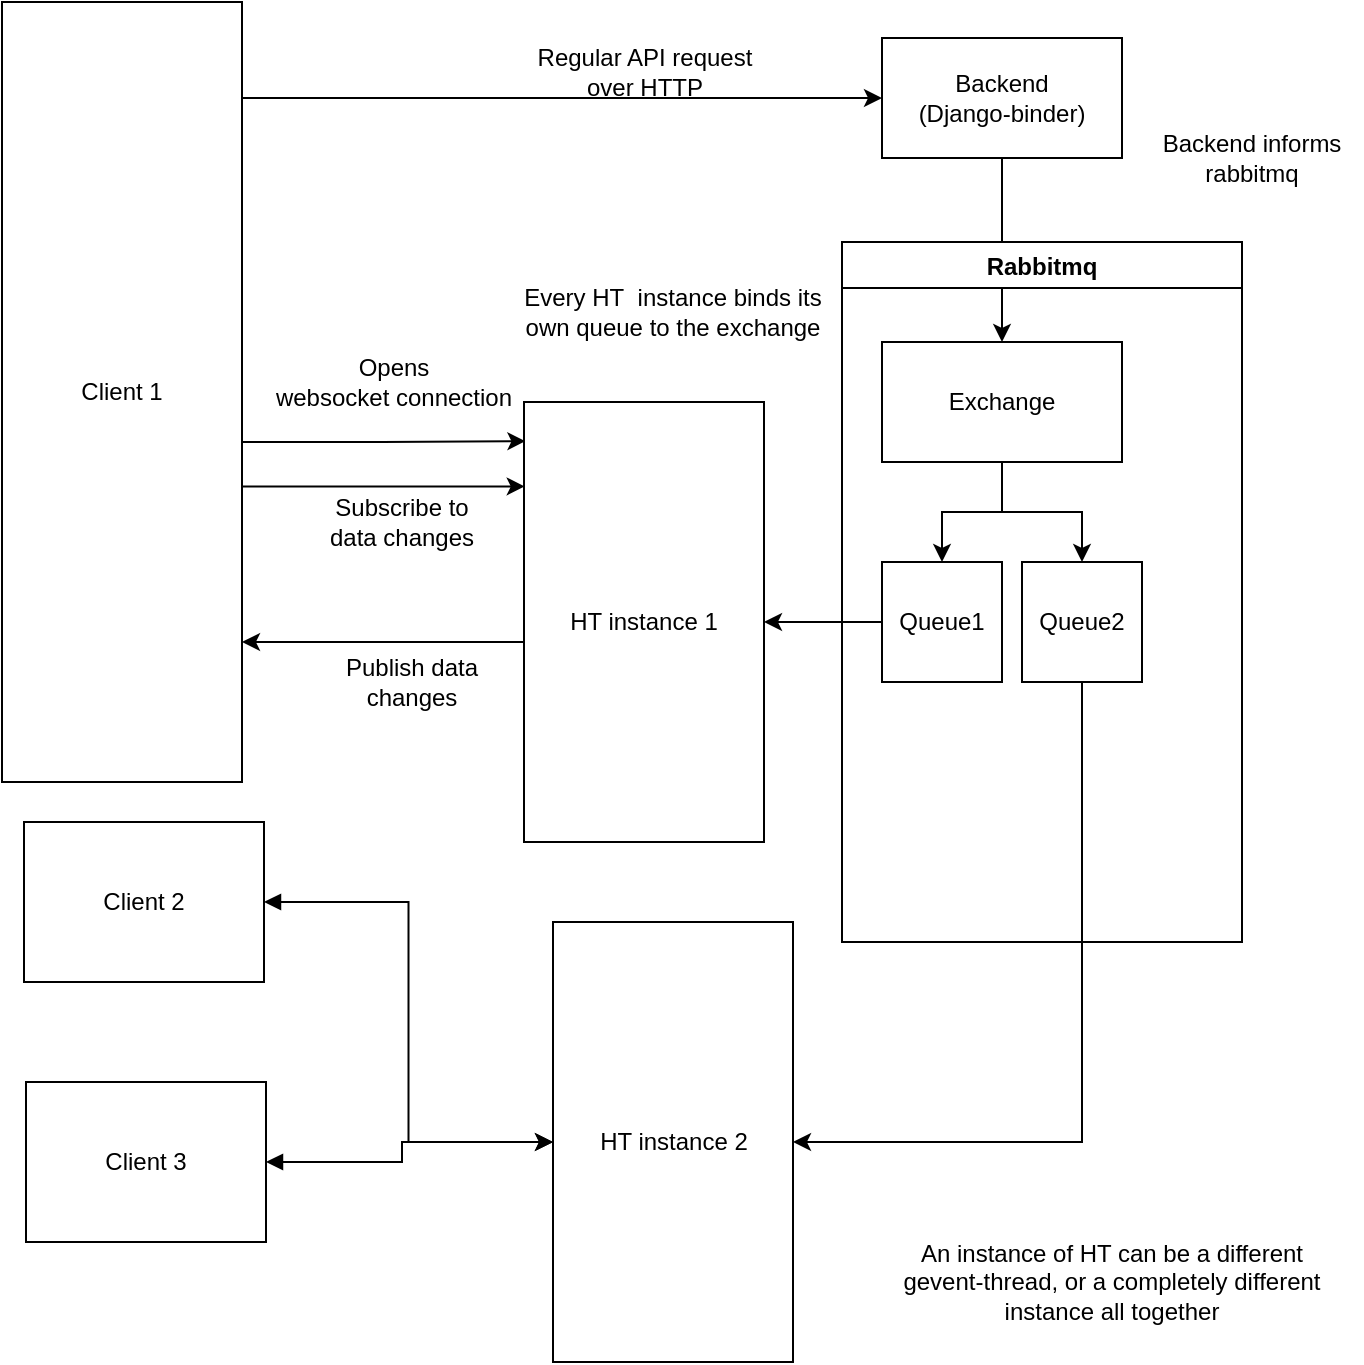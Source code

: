 <mxfile version="12.5.4" type="google"><diagram id="mKFUlaJ7AVJNeUCh79Tv" name="Page-1"><mxGraphModel dx="1831" dy="519" grid="1" gridSize="10" guides="1" tooltips="1" connect="1" arrows="1" fold="1" page="1" pageScale="1" pageWidth="850" pageHeight="1100" math="0" shadow="0"><root><mxCell id="0"/><mxCell id="1" parent="0"/><mxCell id="J69HUMSLbq7tqjtwULiz-3" style="edgeStyle=orthogonalEdgeStyle;rounded=0;orthogonalLoop=1;jettySize=auto;html=1;exitX=1;exitY=0.25;exitDx=0;exitDy=0;" edge="1" parent="1" source="J69HUMSLbq7tqjtwULiz-1" target="J69HUMSLbq7tqjtwULiz-2"><mxGeometry relative="1" as="geometry"><Array as="points"><mxPoint x="100" y="138"/></Array></mxGeometry></mxCell><mxCell id="J69HUMSLbq7tqjtwULiz-26" style="edgeStyle=orthogonalEdgeStyle;rounded=0;orthogonalLoop=1;jettySize=auto;html=1;exitX=1;exitY=0.5;exitDx=0;exitDy=0;entryX=0.006;entryY=0.089;entryDx=0;entryDy=0;entryPerimeter=0;" edge="1" parent="1" source="J69HUMSLbq7tqjtwULiz-1" target="J69HUMSLbq7tqjtwULiz-17"><mxGeometry relative="1" as="geometry"><Array as="points"><mxPoint x="170" y="310"/><mxPoint x="206" y="310"/></Array></mxGeometry></mxCell><mxCell id="J69HUMSLbq7tqjtwULiz-29" style="edgeStyle=orthogonalEdgeStyle;rounded=0;orthogonalLoop=1;jettySize=auto;html=1;exitX=1;exitY=0.75;exitDx=0;exitDy=0;entryX=0.003;entryY=0.192;entryDx=0;entryDy=0;entryPerimeter=0;" edge="1" parent="1" source="J69HUMSLbq7tqjtwULiz-1" target="J69HUMSLbq7tqjtwULiz-17"><mxGeometry relative="1" as="geometry"><Array as="points"><mxPoint x="100" y="332"/></Array></mxGeometry></mxCell><mxCell id="J69HUMSLbq7tqjtwULiz-1" value="Client 1" style="rounded=0;whiteSpace=wrap;html=1;" vertex="1" parent="1"><mxGeometry x="-20" y="90" width="120" height="390" as="geometry"/></mxCell><mxCell id="J69HUMSLbq7tqjtwULiz-8" style="edgeStyle=orthogonalEdgeStyle;rounded=0;orthogonalLoop=1;jettySize=auto;html=1;exitX=0.5;exitY=1;exitDx=0;exitDy=0;" edge="1" parent="1" source="J69HUMSLbq7tqjtwULiz-2" target="J69HUMSLbq7tqjtwULiz-6"><mxGeometry relative="1" as="geometry"><mxPoint x="520" y="240" as="targetPoint"/></mxGeometry></mxCell><mxCell id="J69HUMSLbq7tqjtwULiz-2" value="Backend&lt;br&gt;(Django-binder)" style="rounded=0;whiteSpace=wrap;html=1;" vertex="1" parent="1"><mxGeometry x="420" y="108" width="120" height="60" as="geometry"/></mxCell><mxCell id="J69HUMSLbq7tqjtwULiz-4" value="Regular API request&lt;br&gt;over HTTP" style="text;html=1;align=center;verticalAlign=middle;resizable=0;points=[];autosize=1;" vertex="1" parent="1"><mxGeometry x="241" y="110" width="120" height="30" as="geometry"/></mxCell><mxCell id="J69HUMSLbq7tqjtwULiz-9" value="Rabbitmq" style="swimlane;" vertex="1" parent="1"><mxGeometry x="400" y="210" width="200" height="350" as="geometry"/></mxCell><mxCell id="J69HUMSLbq7tqjtwULiz-15" style="edgeStyle=orthogonalEdgeStyle;rounded=0;orthogonalLoop=1;jettySize=auto;html=1;exitX=0.5;exitY=1;exitDx=0;exitDy=0;entryX=0.5;entryY=0;entryDx=0;entryDy=0;" edge="1" parent="J69HUMSLbq7tqjtwULiz-9" source="J69HUMSLbq7tqjtwULiz-6" target="J69HUMSLbq7tqjtwULiz-13"><mxGeometry relative="1" as="geometry"/></mxCell><mxCell id="J69HUMSLbq7tqjtwULiz-16" style="edgeStyle=orthogonalEdgeStyle;rounded=0;orthogonalLoop=1;jettySize=auto;html=1;exitX=0.5;exitY=1;exitDx=0;exitDy=0;entryX=0.5;entryY=0;entryDx=0;entryDy=0;" edge="1" parent="J69HUMSLbq7tqjtwULiz-9" source="J69HUMSLbq7tqjtwULiz-6" target="J69HUMSLbq7tqjtwULiz-14"><mxGeometry relative="1" as="geometry"/></mxCell><mxCell id="J69HUMSLbq7tqjtwULiz-6" value="Exchange" style="rounded=0;whiteSpace=wrap;html=1;" vertex="1" parent="J69HUMSLbq7tqjtwULiz-9"><mxGeometry x="20" y="50" width="120" height="60" as="geometry"/></mxCell><mxCell id="J69HUMSLbq7tqjtwULiz-13" value="Queue1" style="rounded=0;whiteSpace=wrap;html=1;" vertex="1" parent="J69HUMSLbq7tqjtwULiz-9"><mxGeometry x="20" y="160" width="60" height="60" as="geometry"/></mxCell><mxCell id="J69HUMSLbq7tqjtwULiz-14" value="Queue2" style="rounded=0;whiteSpace=wrap;html=1;" vertex="1" parent="J69HUMSLbq7tqjtwULiz-9"><mxGeometry x="90" y="160" width="60" height="60" as="geometry"/></mxCell><mxCell id="J69HUMSLbq7tqjtwULiz-31" style="edgeStyle=orthogonalEdgeStyle;rounded=0;orthogonalLoop=1;jettySize=auto;html=1;exitX=0;exitY=0.75;exitDx=0;exitDy=0;" edge="1" parent="1" source="J69HUMSLbq7tqjtwULiz-17" target="J69HUMSLbq7tqjtwULiz-1"><mxGeometry relative="1" as="geometry"><Array as="points"><mxPoint x="241" y="410"/></Array></mxGeometry></mxCell><mxCell id="J69HUMSLbq7tqjtwULiz-17" value="HT instance 1" style="rounded=0;whiteSpace=wrap;html=1;" vertex="1" parent="1"><mxGeometry x="241" y="290" width="120" height="220" as="geometry"/></mxCell><mxCell id="J69HUMSLbq7tqjtwULiz-18" style="edgeStyle=orthogonalEdgeStyle;rounded=0;orthogonalLoop=1;jettySize=auto;html=1;exitX=0;exitY=0.5;exitDx=0;exitDy=0;" edge="1" parent="1" source="J69HUMSLbq7tqjtwULiz-13" target="J69HUMSLbq7tqjtwULiz-17"><mxGeometry relative="1" as="geometry"/></mxCell><mxCell id="J69HUMSLbq7tqjtwULiz-20" value="Backend informs rabbitmq" style="text;html=1;strokeColor=none;fillColor=none;align=center;verticalAlign=middle;whiteSpace=wrap;rounded=0;" vertex="1" parent="1"><mxGeometry x="550" y="140" width="110" height="55" as="geometry"/></mxCell><mxCell id="J69HUMSLbq7tqjtwULiz-22" value="Every HT&amp;nbsp; instance binds its own queue to the exchange" style="text;html=1;strokeColor=none;fillColor=none;align=center;verticalAlign=middle;whiteSpace=wrap;rounded=0;" vertex="1" parent="1"><mxGeometry x="231" y="210" width="169" height="70" as="geometry"/></mxCell><mxCell id="J69HUMSLbq7tqjtwULiz-27" value="Opens&lt;br&gt;websocket connection" style="text;html=1;strokeColor=none;fillColor=none;align=center;verticalAlign=middle;whiteSpace=wrap;rounded=0;" vertex="1" parent="1"><mxGeometry x="111" y="270" width="130" height="20" as="geometry"/></mxCell><mxCell id="J69HUMSLbq7tqjtwULiz-30" value="Subscribe to data changes" style="text;html=1;strokeColor=none;fillColor=none;align=center;verticalAlign=middle;whiteSpace=wrap;rounded=0;" vertex="1" parent="1"><mxGeometry x="140" y="340" width="80" height="20" as="geometry"/></mxCell><mxCell id="J69HUMSLbq7tqjtwULiz-32" value="Publish data changes" style="text;html=1;strokeColor=none;fillColor=none;align=center;verticalAlign=middle;whiteSpace=wrap;rounded=0;" vertex="1" parent="1"><mxGeometry x="140" y="420" width="90" height="20" as="geometry"/></mxCell><mxCell id="J69HUMSLbq7tqjtwULiz-34" value="HT instance 2" style="rounded=0;whiteSpace=wrap;html=1;" vertex="1" parent="1"><mxGeometry x="255.5" y="550" width="120" height="220" as="geometry"/></mxCell><mxCell id="J69HUMSLbq7tqjtwULiz-35" style="edgeStyle=orthogonalEdgeStyle;rounded=0;orthogonalLoop=1;jettySize=auto;html=1;exitX=0.5;exitY=1;exitDx=0;exitDy=0;entryX=1;entryY=0.5;entryDx=0;entryDy=0;" edge="1" parent="1" source="J69HUMSLbq7tqjtwULiz-14" target="J69HUMSLbq7tqjtwULiz-34"><mxGeometry relative="1" as="geometry"/></mxCell><mxCell id="J69HUMSLbq7tqjtwULiz-37" style="edgeStyle=orthogonalEdgeStyle;rounded=0;orthogonalLoop=1;jettySize=auto;html=1;exitX=1;exitY=0.5;exitDx=0;exitDy=0;strokeColor=#000000;startArrow=block;startFill=1;" edge="1" parent="1" source="J69HUMSLbq7tqjtwULiz-36" target="J69HUMSLbq7tqjtwULiz-34"><mxGeometry relative="1" as="geometry"/></mxCell><mxCell id="J69HUMSLbq7tqjtwULiz-36" value="Client 2" style="rounded=0;whiteSpace=wrap;html=1;" vertex="1" parent="1"><mxGeometry x="-9" y="500" width="120" height="80" as="geometry"/></mxCell><mxCell id="J69HUMSLbq7tqjtwULiz-39" value="Client 3" style="rounded=0;whiteSpace=wrap;html=1;" vertex="1" parent="1"><mxGeometry x="-8" y="630" width="120" height="80" as="geometry"/></mxCell><mxCell id="J69HUMSLbq7tqjtwULiz-40" style="edgeStyle=orthogonalEdgeStyle;rounded=0;orthogonalLoop=1;jettySize=auto;html=1;exitX=1;exitY=0.5;exitDx=0;exitDy=0;strokeColor=#000000;startArrow=block;startFill=1;entryX=0;entryY=0.5;entryDx=0;entryDy=0;" edge="1" parent="1" source="J69HUMSLbq7tqjtwULiz-39" target="J69HUMSLbq7tqjtwULiz-34"><mxGeometry relative="1" as="geometry"><mxPoint x="121.0" y="550" as="sourcePoint"/><mxPoint x="265.5" y="669.724" as="targetPoint"/><Array as="points"><mxPoint x="180" y="670"/><mxPoint x="180" y="660"/></Array></mxGeometry></mxCell><mxCell id="J69HUMSLbq7tqjtwULiz-41" value="An instance of HT can be a different gevent-thread, or a completely different instance all together" style="text;html=1;strokeColor=none;fillColor=none;align=center;verticalAlign=middle;whiteSpace=wrap;rounded=0;" vertex="1" parent="1"><mxGeometry x="420" y="700" width="230" height="60" as="geometry"/></mxCell></root></mxGraphModel></diagram></mxfile>